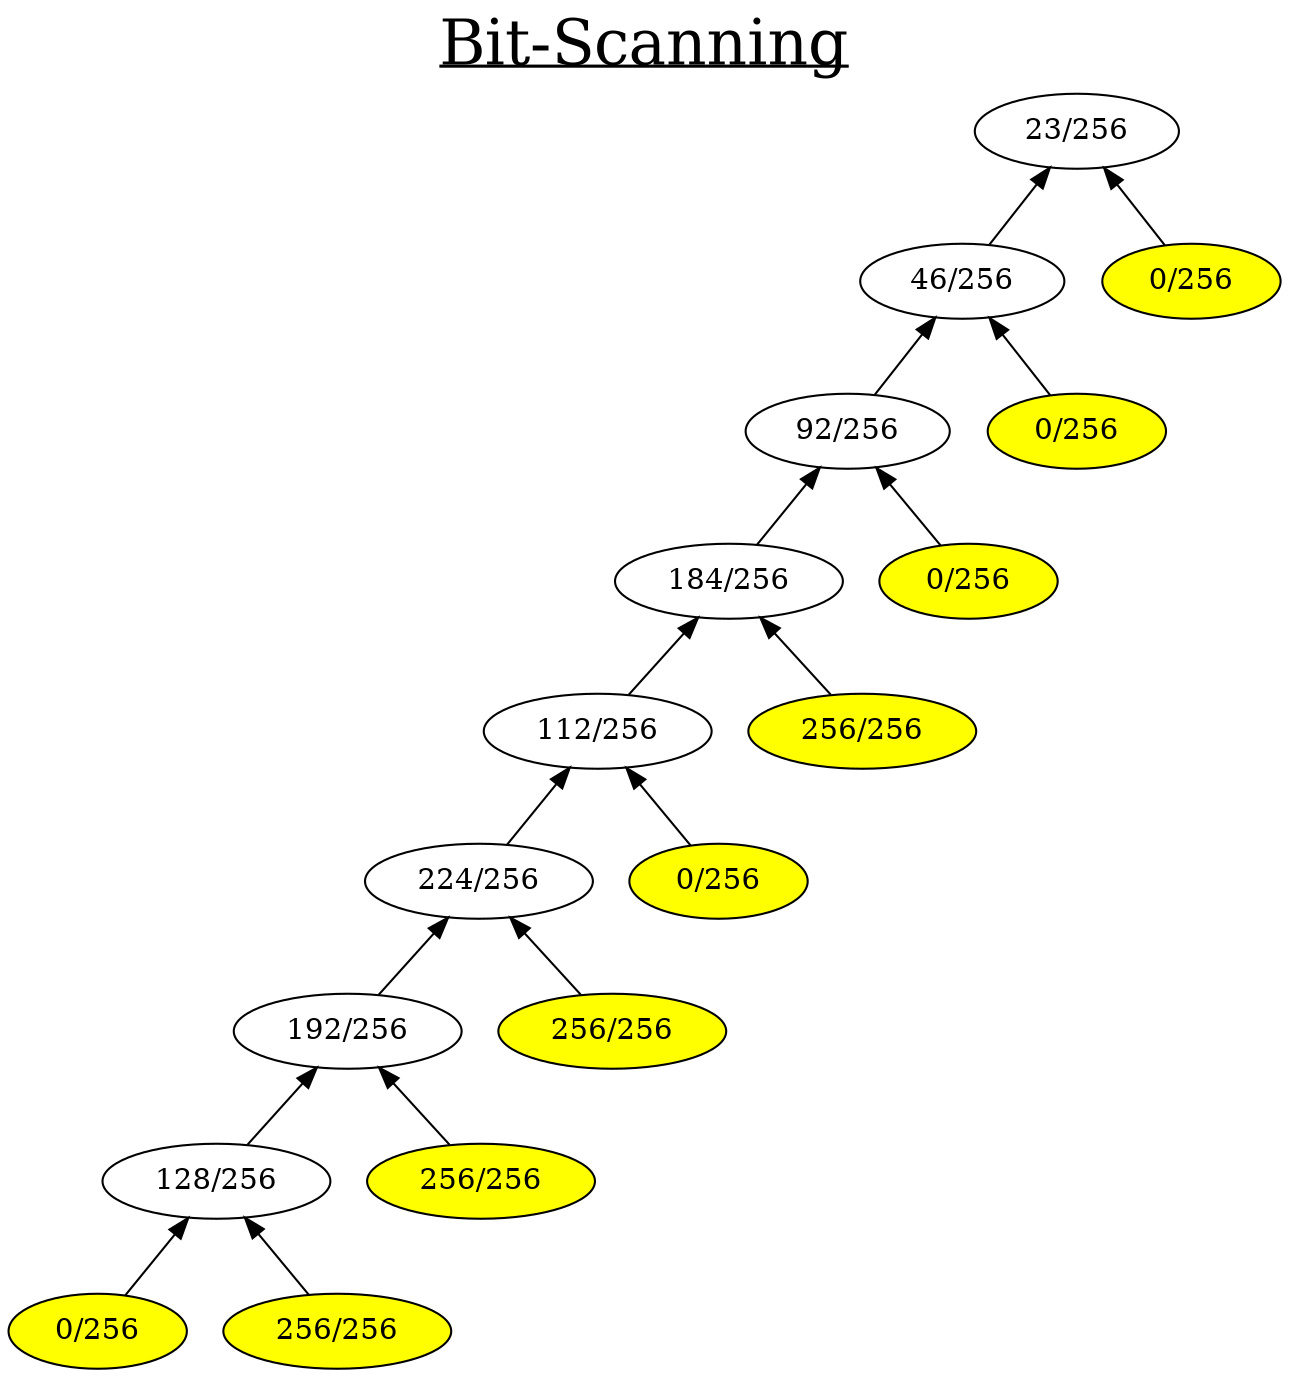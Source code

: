 digraph G { 
rankdir = BT;
graph [label= <<u>Bit-Scanning</u>> , labelloc=t, fontsize=30];
1[label= " 23/256 " ];
2[label= " 46/256 " ];
2->1
3[label= " 0/256 " ];
3->1
4[label= " 92/256 " ];
4->2
5[label= " 0/256 " ];
5->2
8[label= " 184/256 " ];
8->4
9[label= " 0/256 " ];
9->4
16[label= " 112/256 " ];
16->8
17[label= " 256/256 " ];
17->8
32[label= " 224/256 " ];
32->16
33[label= " 0/256 " ];
33->16
64[label= " 192/256 " ];
64->32
65[label= " 256/256 " ];
65->32
128[label= " 128/256 " ];
128->64
129[label= " 256/256 " ];
129->64
256[label= " 0/256 " ];
256->128
257[label= " 256/256 " ];
257->128
256[style=filled, fillcolor=yellow];
257[style=filled, fillcolor=yellow];
129[style=filled, fillcolor=yellow];
65[style=filled, fillcolor=yellow];
33[style=filled, fillcolor=yellow];
17[style=filled, fillcolor=yellow];
9[style=filled, fillcolor=yellow];
5[style=filled, fillcolor=yellow];
3[style=filled, fillcolor=yellow];
}